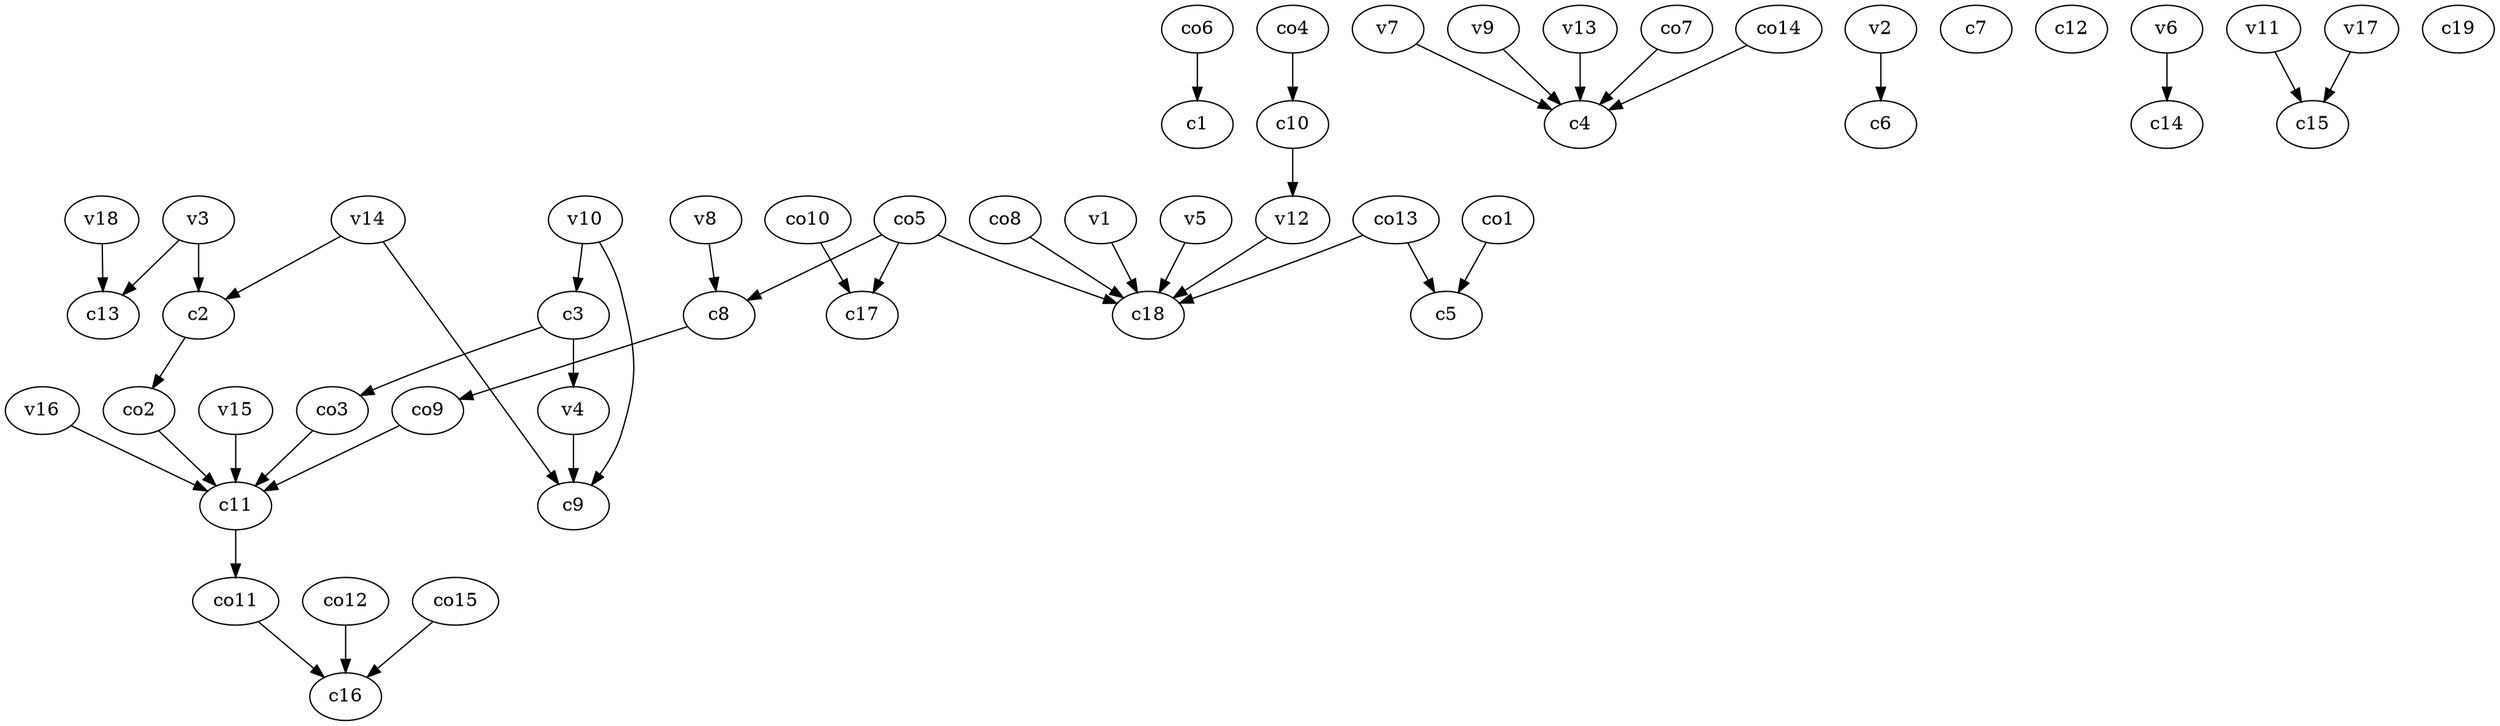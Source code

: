 strict digraph  {
c1;
c2;
c3;
c4;
c5;
c6;
c7;
c8;
c9;
c10;
c11;
c12;
c13;
c14;
c15;
c16;
c17;
c18;
c19;
v1;
v2;
v3;
v4;
v5;
v6;
v7;
v8;
v9;
v10;
v11;
v12;
v13;
v14;
v15;
v16;
v17;
v18;
co1;
co2;
co3;
co4;
co5;
co6;
co7;
co8;
co9;
co10;
co11;
co12;
co13;
co14;
co15;
c2 -> co2  [weight=1];
c3 -> co3  [weight=1];
c3 -> v4  [weight=1];
c8 -> co9  [weight=1];
c10 -> v12  [weight=1];
c11 -> co11  [weight=1];
v1 -> c18  [weight=1];
v2 -> c6  [weight=1];
v3 -> c13  [weight=1];
v3 -> c2  [weight=1];
v4 -> c9  [weight=1];
v5 -> c18  [weight=1];
v6 -> c14  [weight=1];
v7 -> c4  [weight=1];
v8 -> c8  [weight=1];
v9 -> c4  [weight=1];
v10 -> c3  [weight=1];
v10 -> c9  [weight=1];
v11 -> c15  [weight=1];
v12 -> c18  [weight=1];
v13 -> c4  [weight=1];
v14 -> c9  [weight=1];
v14 -> c2  [weight=1];
v15 -> c11  [weight=1];
v16 -> c11  [weight=1];
v17 -> c15  [weight=1];
v18 -> c13  [weight=1];
co1 -> c5  [weight=1];
co2 -> c11  [weight=1];
co3 -> c11  [weight=1];
co4 -> c10  [weight=1];
co5 -> c18  [weight=1];
co5 -> c17  [weight=1];
co5 -> c8  [weight=1];
co6 -> c1  [weight=1];
co7 -> c4  [weight=1];
co8 -> c18  [weight=1];
co9 -> c11  [weight=1];
co10 -> c17  [weight=1];
co11 -> c16  [weight=1];
co12 -> c16  [weight=1];
co13 -> c5  [weight=1];
co13 -> c18  [weight=1];
co14 -> c4  [weight=1];
co15 -> c16  [weight=1];
}
